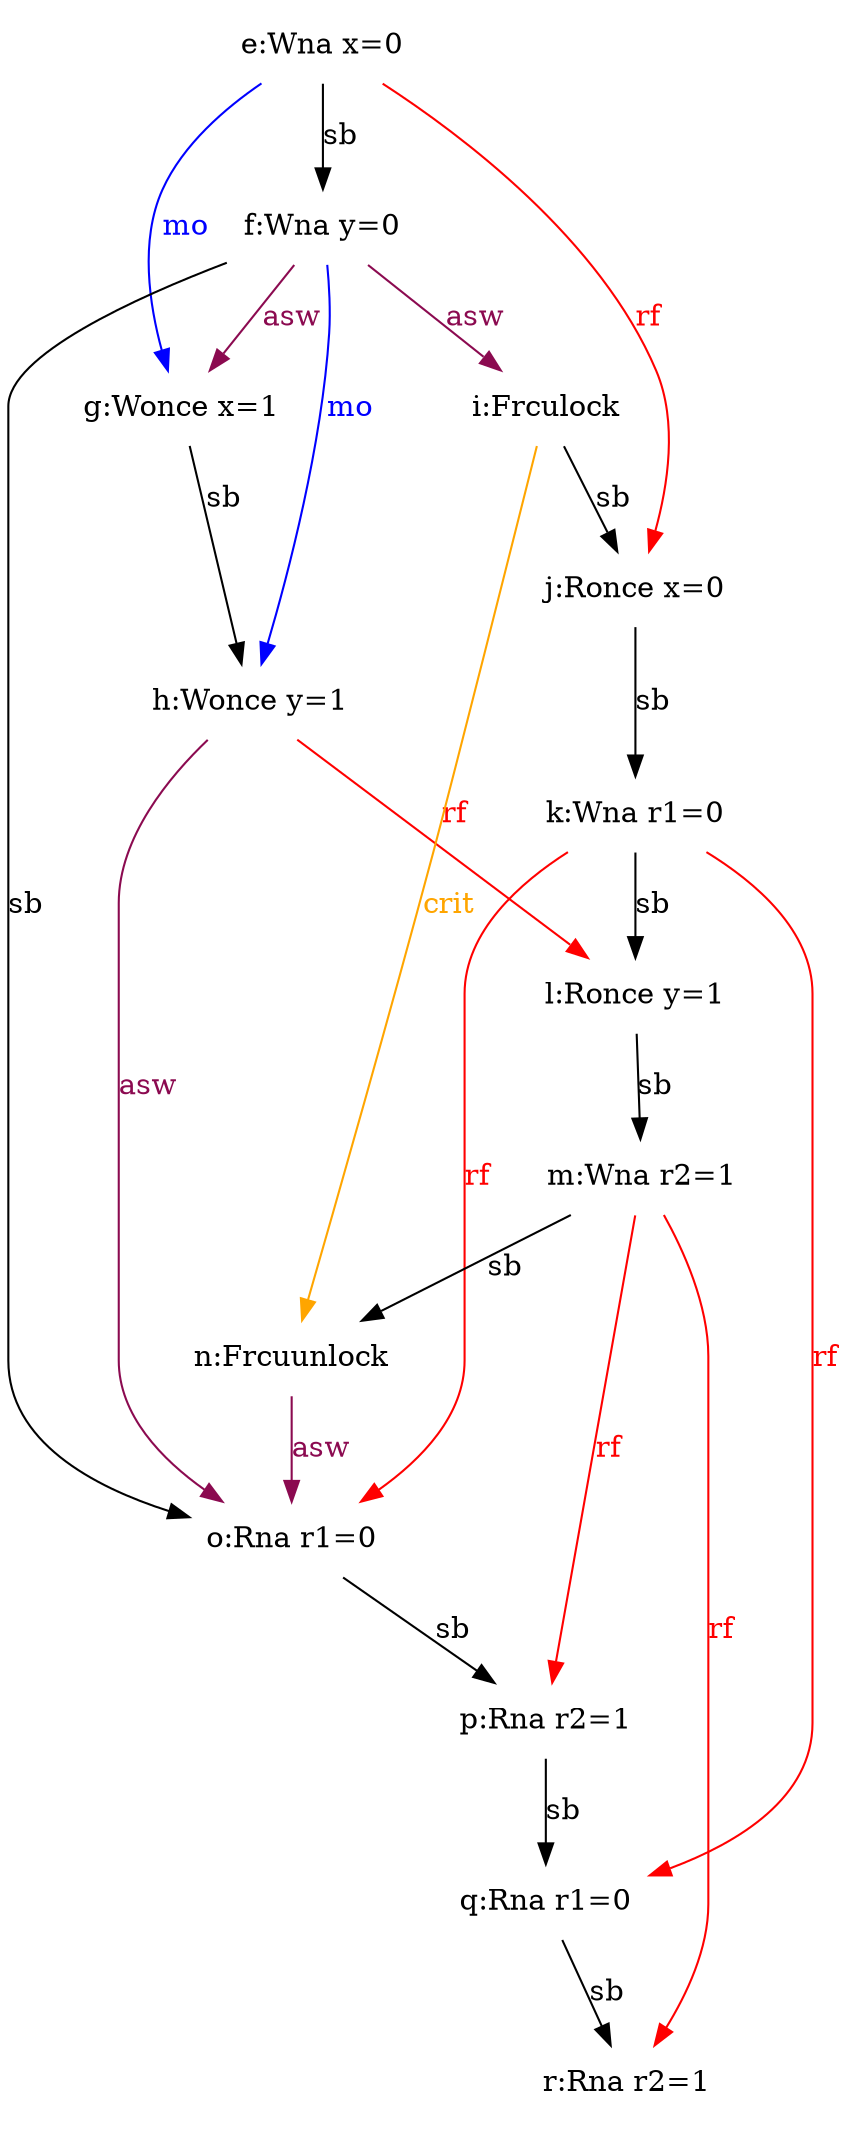 digraph G {
  overlap=false;
  splines=true;
  n9 [label="j:Ronce x=0",pos="6.,-3.!",shape="none"];
  n11 [label="l:Ronce y=1",pos="6.,-5.!",shape="none"];
  n14 [label="o:Rna r1=0",pos="0.,-8.!",shape="none"];
  n15 [label="p:Rna r2=1",pos="0.,-9.!",shape="none"];
  n16 [label="q:Rna r1=0",pos="0.,-10.!",shape="none"];
  n17 [label="r:Rna r2=1",pos="0.,-11.!",shape="none"];
  n4 [label="e:Wna x=0",pos="0.,-0.!",shape="none"];
  n5 [label="f:Wna y=0",pos="0.,-1.!",shape="none"];
  n6 [label="g:Wonce x=1",pos="3.,-2.!",shape="none"];
  n7 [label="h:Wonce y=1",pos="3.,-3.!",shape="none"];
  n10 [label="k:Wna r1=0",pos="6.,-4.!",shape="none"];
  n12 [label="m:Wna r2=1",pos="6.,-6.!",shape="none"];
  n8 [label="i:Frculock",pos="6.,-2.!",shape="none"];
  n13 [label="n:Frcuunlock",pos="6.,-7.!",shape="none"];
  n4 -> n5 [color="black",label=<<font color="black">sb</font>>];
  n4 -> n6 [color="blue",label=<<font color="blue">mo</font>>];
  n4 -> n9 [color="red",label=<<font color="red">rf</font>>];
  n5 -> n6 [color="deeppink4",label=<<font color="deeppink4">asw</font>>];
  n5 -> n7 [color="blue",label=<<font color="blue">mo</font>>];
  n5 -> n8 [color="deeppink4",label=<<font color="deeppink4">asw</font>>];
  n5 -> n14 [color="black",label=<<font color="black">sb</font>>];
  n6 -> n7 [color="black",label=<<font color="black">sb</font>>];
  n7 -> n11 [color="red",label=<<font color="red">rf</font>>];
  n7 -> n14 [color="deeppink4",label=<<font color="deeppink4">asw</font>>];
  n8 -> n9 [color="black",label=<<font color="black">sb</font>>];
  n8 -> n13 [color="orange",label=<<font color="orange">crit</font>>];
  n9 -> n10 [color="black",label=<<font color="black">sb</font>>];
  n10 -> n11 [color="black",label=<<font color="black">sb</font>>];
  n10 -> n14 [color="red",label=<<font color="red">rf</font>>];
  n10 -> n16 [color="red",label=<<font color="red">rf</font>>];
  n11 -> n12 [color="black",label=<<font color="black">sb</font>>];
  n12 -> n13 [color="black",label=<<font color="black">sb</font>>];
  n12 -> n15 [color="red",label=<<font color="red">rf</font>>];
  n12 -> n17 [color="red",label=<<font color="red">rf</font>>];
  n13 -> n14 [color="deeppink4",label=<<font color="deeppink4">asw</font>>];
  n14 -> n15 [color="black",label=<<font color="black">sb</font>>];
  n15 -> n16 [color="black",label=<<font color="black">sb</font>>];
  n16 -> n17 [color="black",label=<<font color="black">sb</font>>];
}
